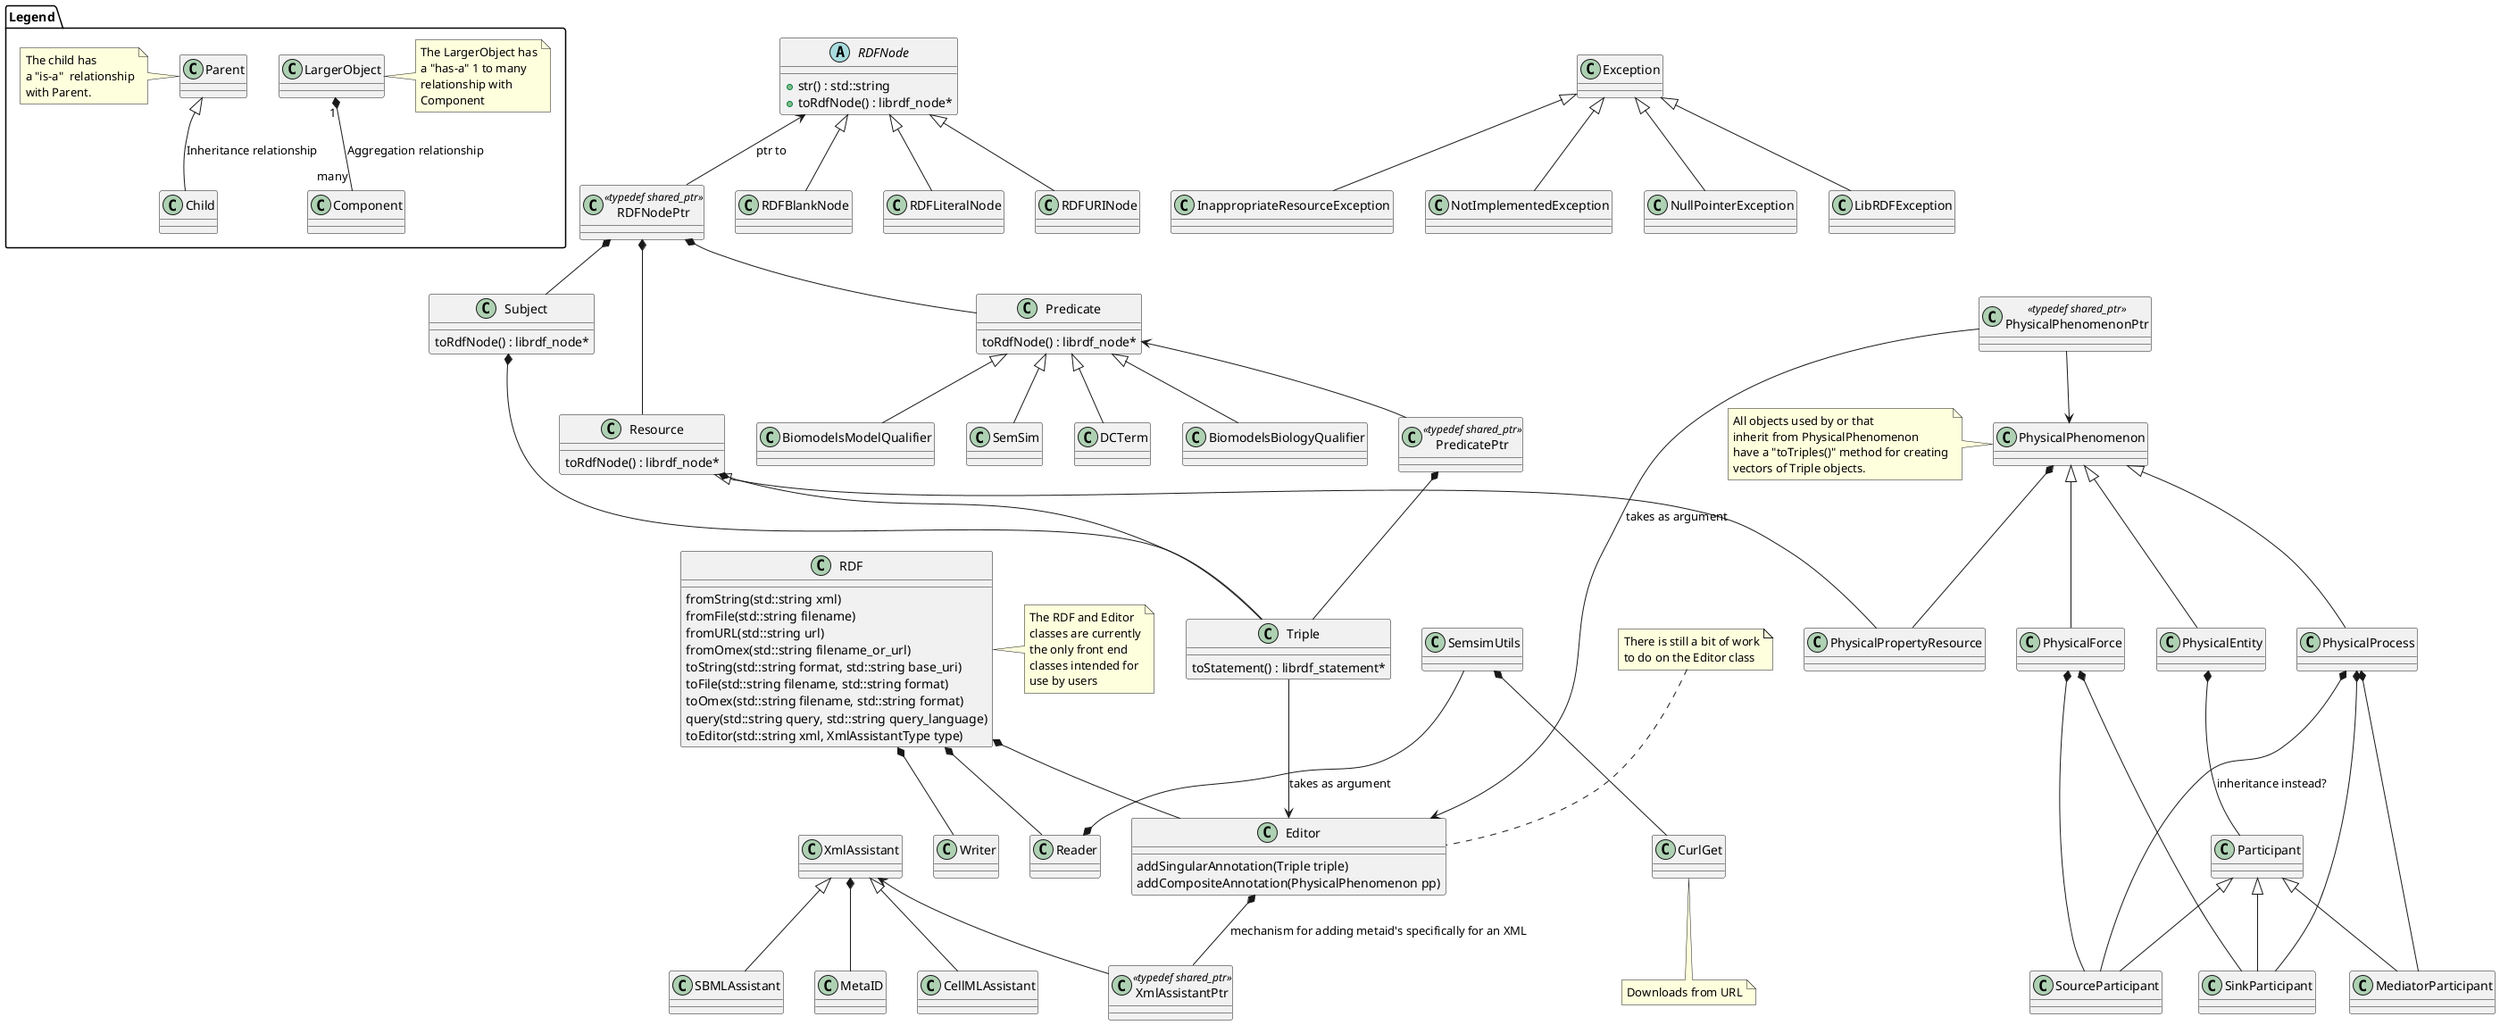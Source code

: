 @startuml





/' Objects '/
namespace Legend {
    class Parent
    class Child
    class Component
    class LargerObject

    Parent <|-- Child : Inheritance relationship
    LargerObject "1" *-- "many" Component : Aggregation relationship
    note right of LargerObject
        The LargerObject has
        a "has-a" 1 to many
        relationship with
        Component
    end note
    note left of Parent
        The child has
        a "is-a"  relationship
        with Parent.
    end note

}

    together {
        class PhysicalForce
        class PhysicalEntity
        class PhysicalProcess
    }

    together {
        class Editor
        class Reader
        class Writer
    }

    together {
        class MetaID
        class CellMLAssistant
        class SBMLAssistant
    }

    together {
        class PhysicalPhenomenon
        class PhysicalPhenomenonPtr
    }


	abstract class RDFNode {
	    + str() : std::string
	    + toRdfNode() : librdf_node*
	}

	class RDFNodePtr <<typedef shared_ptr>>{

	}

	class RDFBlankNode

	class RDFLiteralNode

	class RDFURINode



	class Subject {
	    toRdfNode() : librdf_node*
	}
	class Predicate {
	    toRdfNode() : librdf_node*
	}
	class PredicatePtr <<typedef shared_ptr>>

	class BiomodelsBiologyQualifier

	class BiomodelsModelQualifier

    class SemSim

    class DCTerm


	class Resource{
	    toRdfNode() : librdf_node*
	}


	class Triple{
	    toStatement() : librdf_statement*
	}

	class Exception
	class InappropriateResourceException
	class NotImplementedException
	class NullPointerException
	class LibRDFException


	class Participant

	class SinkParticipant

	class SourceParticipant
	class MediatorParticipant



	class PhysicalEntity

	class PhysicalForce

	class PhysicalPhenomenon

	class PhysicalPhenomenonPtr <<typedef shared_ptr>>

	class PhysicalProcess

	class PhysicalPropertyResource


	class RDF {
	    fromString(std::string xml)
	    fromFile(std::string filename)
	    fromURL(std::string url)
	    fromOmex(std::string filename_or_url)
	    toString(std::string format, std::string base_uri)
	    toFile(std::string filename, std::string format)
	    toOmex(std::string filename, std::string format)
	    query(std::string query, std::string query_language)
	    toEditor(std::string xml, XmlAssistantType type)

	}

	class Reader

	class Editor {
	    addSingularAnnotation(Triple triple)
	    addCompositeAnnotation(PhysicalPhenomenon pp)
	}
	note top of Editor{
	There is still a bit of work
	to do on the Editor class
	}

	class XmlAssistant
	class SBMLAssistant
	class CellMLAssistant
	class XmlAssistantPtr <<typedef shared_ptr>>

	class MetaID
	class CurlGet


	class SemsimUtils


	class Writer



/' Inheritance relationships '/

    RDFNode <|-- RDFBlankNode
    RDFNode <|-- RDFLiteralNode
    RDFNode <|-- RDFURINode
    RDFNode <-- RDFNodePtr : ptr to

     Subject	 *-- Triple
     PredicatePtr *-- Triple
     Resource	 *-- Triple

     RDFNodePtr	 *-- Subject
     RDFNodePtr	 *-- Predicate
     RDFNodePtr	 *-- Resource

     Predicate <|-- BiomodelsBiologyQualifier
     Predicate <|-- BiomodelsModelQualifier
     Predicate <|-- SemSim
     Predicate <|-- DCTerm

     Predicate <-- PredicatePtr


    Resource <|-- PhysicalPropertyResource


    PhysicalPhenomenon <|-- PhysicalEntity
    PhysicalPhenomenon <|-- PhysicalProcess
    PhysicalPhenomenon <|-- PhysicalForce

    PhysicalEntity *--Participant : inheritance instead?
    Participant <|-- SourceParticipant
    Participant <|-- SinkParticipant
    Participant <|-- MediatorParticipant

    PhysicalProcess *-- SourceParticipant
    PhysicalProcess *-- SinkParticipant
    PhysicalProcess *-- MediatorParticipant

    PhysicalForce *-- SourceParticipant
    PhysicalForce *-- SinkParticipant


    RDF *-- Editor
    RDF *-- Reader
    RDF *-- Writer

    SemsimUtils --* Reader
    SemsimUtils *-- CurlGet

    note bottom of CurlGet
        Downloads from URL
    end note

    PhysicalPhenomenon *-- PhysicalPropertyResource
    PhysicalPhenomenonPtr -->  PhysicalPhenomenon

    PhysicalPhenomenonPtr --> Editor : takes as argument
    Triple --> Editor : takes as argument

    XmlAssistant <|-- SBMLAssistant
    XmlAssistant <|-- CellMLAssistant
    XmlAssistant <-- XmlAssistantPtr
    Editor *-- XmlAssistantPtr : mechanism for adding metaid's specifically for an XML

    MetaID --* XmlAssistant

    Exception <|-- NullPointerException
    Exception <|-- NotImplementedException
    Exception <|-- InappropriateResourceException
    Exception <|-- LibRDFException

'    PhysicalPropertyResource "1" *-- "many" Triple
'    PhysicalEntity "1" *-- "many" Triple
'    PhysicalProcess "1" *-- "many" Triple
'    PhysicalForce "1" *-- "many" Triple
'    Participant "1" *-- "many" Triple

    note left of PhysicalPhenomenon {
        All objects used by or that
        inherit from PhysicalPhenomenon
        have a "toTriples()" method for creating
        vectors of Triple objects.
    }

     note right of RDF  {
        The RDF and Editor
        classes are currently
        the only front end
        classes intended for
        use by users
        }





@enduml
